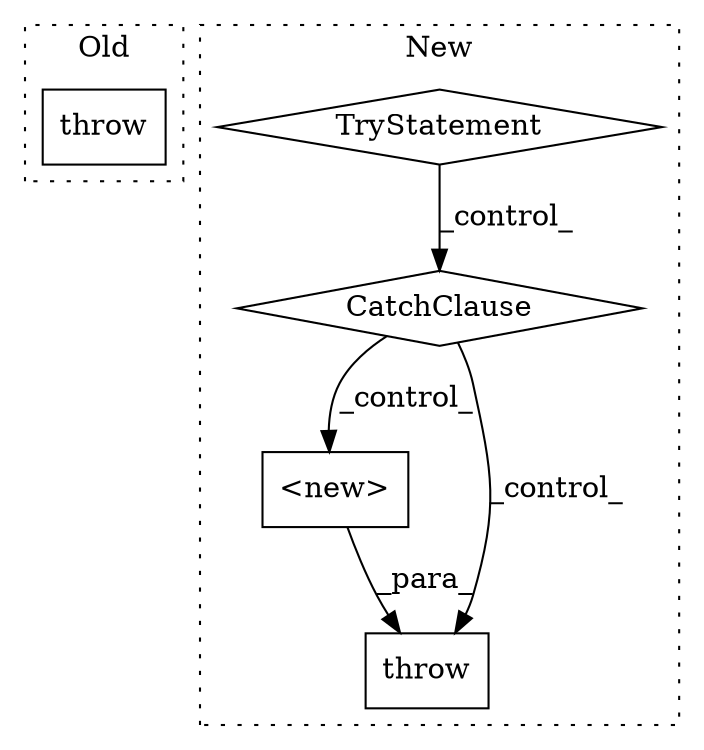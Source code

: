 digraph G {
subgraph cluster0 {
1 [label="throw" a="53" s="1715" l="6" shape="box"];
label = "Old";
style="dotted";
}
subgraph cluster1 {
2 [label="<new>" a="14" s="2393" l="17" shape="box"];
3 [label="throw" a="53" s="2387" l="6" shape="box"];
4 [label="CatchClause" a="12" s="2160,2193" l="11,2" shape="diamond"];
5 [label="TryStatement" a="54" s="2112" l="4" shape="diamond"];
label = "New";
style="dotted";
}
2 -> 3 [label="_para_"];
4 -> 3 [label="_control_"];
4 -> 2 [label="_control_"];
5 -> 4 [label="_control_"];
}